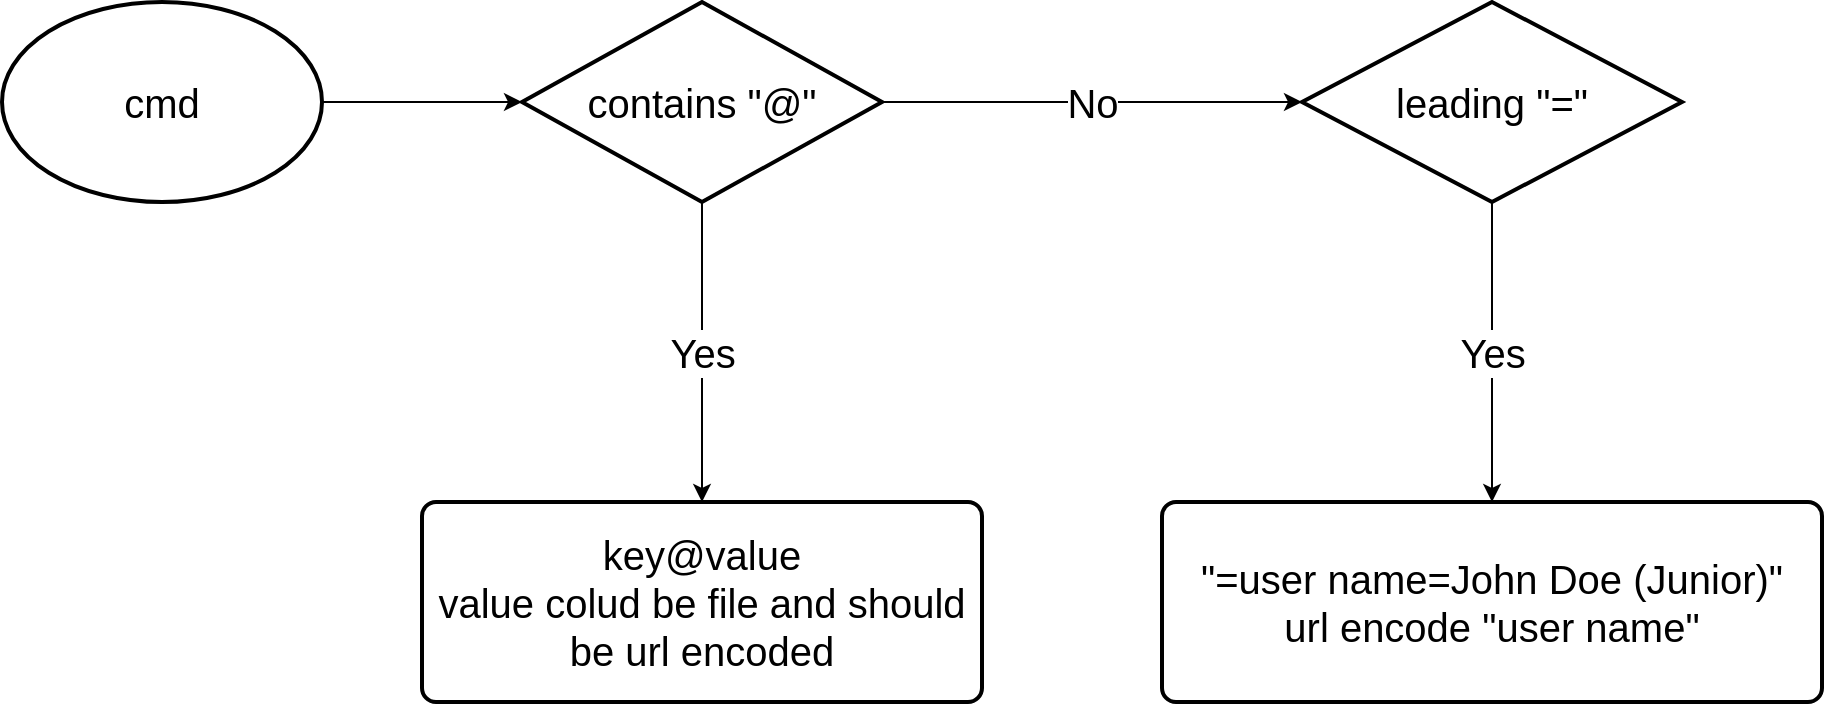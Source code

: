 <mxfile version="10.7.7" type="device"><diagram id="U8FQwnndoHZr-UcRlsJH" name="Page-1"><mxGraphModel dx="1292" dy="952" grid="1" gridSize="10" guides="1" tooltips="1" connect="1" arrows="1" fold="1" page="1" pageScale="1" pageWidth="1169" pageHeight="827" math="0" shadow="0"><root><mxCell id="0"/><mxCell id="1" parent="0"/><mxCell id="RGdUwlsPRGtCHpz1DxzJ-8" value="" style="edgeStyle=orthogonalEdgeStyle;rounded=0;orthogonalLoop=1;jettySize=auto;html=1;entryX=0;entryY=0.5;entryDx=0;entryDy=0;entryPerimeter=0;" edge="1" parent="1" source="RGdUwlsPRGtCHpz1DxzJ-1" target="RGdUwlsPRGtCHpz1DxzJ-2"><mxGeometry relative="1" as="geometry"><mxPoint x="320" y="130" as="targetPoint"/></mxGeometry></mxCell><mxCell id="RGdUwlsPRGtCHpz1DxzJ-1" value="&lt;font style=&quot;font-size: 20px&quot;&gt;cmd&lt;/font&gt;" style="strokeWidth=2;html=1;shape=mxgraph.flowchart.start_1;whiteSpace=wrap;" vertex="1" parent="1"><mxGeometry x="80" y="80" width="160" height="100" as="geometry"/></mxCell><mxCell id="RGdUwlsPRGtCHpz1DxzJ-6" value="&lt;font style=&quot;font-size: 20px&quot;&gt;Yes&lt;/font&gt;" style="edgeStyle=orthogonalEdgeStyle;rounded=0;orthogonalLoop=1;jettySize=auto;html=1;entryX=0.5;entryY=0;entryDx=0;entryDy=0;" edge="1" parent="1" source="RGdUwlsPRGtCHpz1DxzJ-2" target="RGdUwlsPRGtCHpz1DxzJ-4"><mxGeometry relative="1" as="geometry"><mxPoint x="430.0" y="260" as="targetPoint"/></mxGeometry></mxCell><mxCell id="RGdUwlsPRGtCHpz1DxzJ-9" value="&lt;font style=&quot;font-size: 20px&quot;&gt;No&lt;/font&gt;" style="edgeStyle=orthogonalEdgeStyle;rounded=0;orthogonalLoop=1;jettySize=auto;html=1;entryX=0;entryY=0.5;entryDx=0;entryDy=0;entryPerimeter=0;" edge="1" parent="1" source="RGdUwlsPRGtCHpz1DxzJ-2" target="RGdUwlsPRGtCHpz1DxzJ-3"><mxGeometry relative="1" as="geometry"/></mxCell><mxCell id="RGdUwlsPRGtCHpz1DxzJ-2" value="&lt;font style=&quot;font-size: 20px&quot;&gt;contains &quot;@&quot;&lt;/font&gt;" style="strokeWidth=2;html=1;shape=mxgraph.flowchart.decision;whiteSpace=wrap;" vertex="1" parent="1"><mxGeometry x="340" y="80" width="180" height="100" as="geometry"/></mxCell><mxCell id="RGdUwlsPRGtCHpz1DxzJ-11" value="&lt;font style=&quot;font-size: 20px&quot;&gt;Yes&lt;/font&gt;" style="edgeStyle=orthogonalEdgeStyle;rounded=0;orthogonalLoop=1;jettySize=auto;html=1;entryX=0.5;entryY=0;entryDx=0;entryDy=0;" edge="1" parent="1" source="RGdUwlsPRGtCHpz1DxzJ-3" target="RGdUwlsPRGtCHpz1DxzJ-10"><mxGeometry relative="1" as="geometry"/></mxCell><mxCell id="RGdUwlsPRGtCHpz1DxzJ-3" value="&lt;font style=&quot;font-size: 20px&quot;&gt;leading &quot;=&quot;&lt;/font&gt;" style="strokeWidth=2;html=1;shape=mxgraph.flowchart.decision;whiteSpace=wrap;" vertex="1" parent="1"><mxGeometry x="730" y="80" width="190" height="100" as="geometry"/></mxCell><mxCell id="RGdUwlsPRGtCHpz1DxzJ-4" value="&lt;font style=&quot;font-size: 20px&quot;&gt;key@value&lt;br&gt;value colud be file and should be url encoded&lt;br&gt;&lt;/font&gt;" style="rounded=1;whiteSpace=wrap;html=1;absoluteArcSize=1;arcSize=14;strokeWidth=2;" vertex="1" parent="1"><mxGeometry x="290" y="330" width="280" height="100" as="geometry"/></mxCell><mxCell id="RGdUwlsPRGtCHpz1DxzJ-10" value="&lt;font style=&quot;font-size: 20px&quot;&gt;&quot;=user name=John Doe (Junior)&quot;&lt;br&gt;url encode &quot;user name&quot;&lt;br&gt;&lt;/font&gt;" style="rounded=1;whiteSpace=wrap;html=1;absoluteArcSize=1;arcSize=14;strokeWidth=2;" vertex="1" parent="1"><mxGeometry x="660" y="330" width="330" height="100" as="geometry"/></mxCell></root></mxGraphModel></diagram></mxfile>